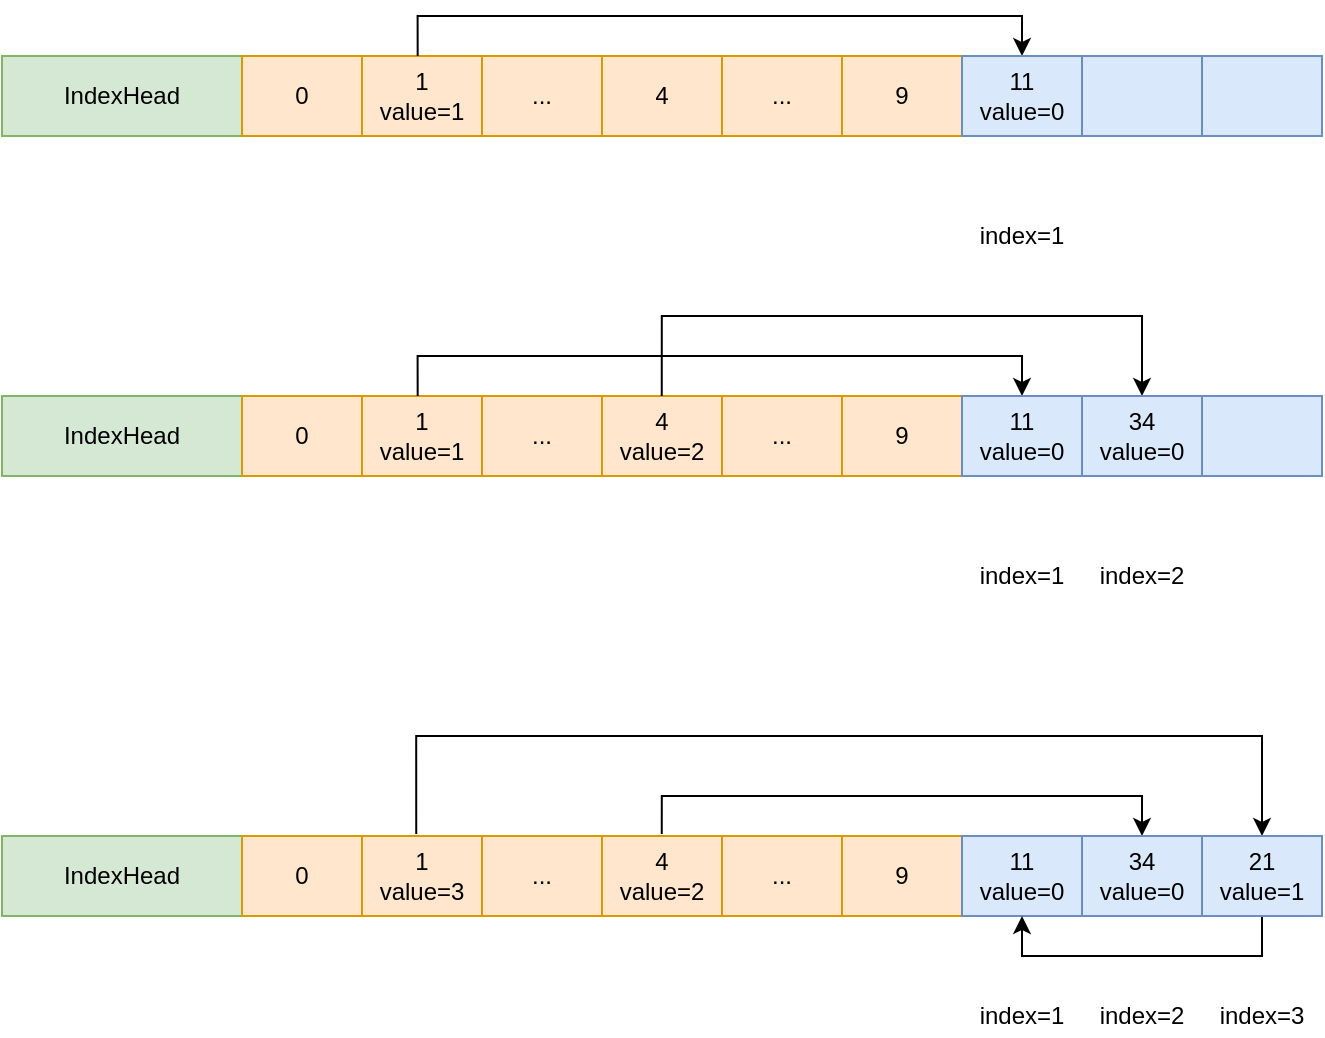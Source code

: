 <mxfile version="14.6.6" type="github">
  <diagram id="IyXbGtLOxJqc0Fvp0fRq" name="Page-1">
    <mxGraphModel dx="1773" dy="536" grid="1" gridSize="10" guides="1" tooltips="1" connect="1" arrows="1" fold="1" page="1" pageScale="1" pageWidth="827" pageHeight="1169" math="0" shadow="0">
      <root>
        <mxCell id="0" />
        <mxCell id="1" parent="0" />
        <mxCell id="7pgBq9qDwBBXRbjPiI7Y-23" value="IndexHead" style="rounded=0;whiteSpace=wrap;html=1;fillColor=#d5e8d4;strokeColor=#82b366;" parent="1" vertex="1">
          <mxGeometry x="-50" y="460" width="120" height="40" as="geometry" />
        </mxCell>
        <mxCell id="7pgBq9qDwBBXRbjPiI7Y-28" value="" style="shape=table;html=1;whiteSpace=wrap;startSize=0;container=1;collapsible=0;childLayout=tableLayout;fillColor=#ffe6cc;strokeColor=#d79b00;" parent="1" vertex="1">
          <mxGeometry x="70" y="460" width="360" height="40" as="geometry" />
        </mxCell>
        <mxCell id="7pgBq9qDwBBXRbjPiI7Y-29" value="" style="shape=partialRectangle;html=1;whiteSpace=wrap;collapsible=0;dropTarget=0;pointerEvents=0;fillColor=none;top=0;left=0;bottom=0;right=0;points=[[0,0.5],[1,0.5]];portConstraint=eastwest;" parent="7pgBq9qDwBBXRbjPiI7Y-28" vertex="1">
          <mxGeometry width="360" height="40" as="geometry" />
        </mxCell>
        <mxCell id="7pgBq9qDwBBXRbjPiI7Y-62" value="0" style="shape=partialRectangle;html=1;whiteSpace=wrap;connectable=0;fillColor=none;top=0;left=0;bottom=0;right=0;overflow=hidden;" parent="7pgBq9qDwBBXRbjPiI7Y-29" vertex="1">
          <mxGeometry width="60" height="40" as="geometry" />
        </mxCell>
        <mxCell id="7pgBq9qDwBBXRbjPiI7Y-59" value="1&lt;br&gt;value=3" style="shape=partialRectangle;html=1;whiteSpace=wrap;connectable=0;fillColor=none;top=0;left=0;bottom=0;right=0;overflow=hidden;" parent="7pgBq9qDwBBXRbjPiI7Y-29" vertex="1">
          <mxGeometry x="60" width="60" height="40" as="geometry" />
        </mxCell>
        <mxCell id="7pgBq9qDwBBXRbjPiI7Y-53" value="..." style="shape=partialRectangle;html=1;whiteSpace=wrap;connectable=0;fillColor=none;top=0;left=0;bottom=0;right=0;overflow=hidden;" parent="7pgBq9qDwBBXRbjPiI7Y-29" vertex="1">
          <mxGeometry x="120" width="60" height="40" as="geometry" />
        </mxCell>
        <mxCell id="7pgBq9qDwBBXRbjPiI7Y-50" value="4&lt;br&gt;value=2" style="shape=partialRectangle;html=1;whiteSpace=wrap;connectable=0;fillColor=none;top=0;left=0;bottom=0;right=0;overflow=hidden;" parent="7pgBq9qDwBBXRbjPiI7Y-29" vertex="1">
          <mxGeometry x="180" width="60" height="40" as="geometry" />
        </mxCell>
        <mxCell id="7pgBq9qDwBBXRbjPiI7Y-47" value="..." style="shape=partialRectangle;html=1;whiteSpace=wrap;connectable=0;fillColor=none;top=0;left=0;bottom=0;right=0;overflow=hidden;" parent="7pgBq9qDwBBXRbjPiI7Y-29" vertex="1">
          <mxGeometry x="240" width="60" height="40" as="geometry" />
        </mxCell>
        <mxCell id="7pgBq9qDwBBXRbjPiI7Y-31" value="9" style="shape=partialRectangle;html=1;whiteSpace=wrap;connectable=0;fillColor=none;top=0;left=0;bottom=0;right=0;overflow=hidden;" parent="7pgBq9qDwBBXRbjPiI7Y-29" vertex="1">
          <mxGeometry x="300" width="60" height="40" as="geometry" />
        </mxCell>
        <mxCell id="7pgBq9qDwBBXRbjPiI7Y-65" value="11&lt;br&gt;value=0" style="rounded=0;whiteSpace=wrap;html=1;fillColor=#dae8fc;strokeColor=#6c8ebf;" parent="1" vertex="1">
          <mxGeometry x="430" y="460" width="60" height="40" as="geometry" />
        </mxCell>
        <mxCell id="7pgBq9qDwBBXRbjPiI7Y-83" style="edgeStyle=orthogonalEdgeStyle;rounded=0;orthogonalLoop=1;jettySize=auto;html=1;exitX=0.5;exitY=0;exitDx=0;exitDy=0;entryX=0.242;entryY=-0.025;entryDx=0;entryDy=0;entryPerimeter=0;startArrow=classic;startFill=1;endArrow=none;endFill=0;" parent="1" source="7pgBq9qDwBBXRbjPiI7Y-67" target="7pgBq9qDwBBXRbjPiI7Y-29" edge="1">
          <mxGeometry relative="1" as="geometry">
            <Array as="points">
              <mxPoint x="580" y="410" />
              <mxPoint x="157" y="410" />
            </Array>
          </mxGeometry>
        </mxCell>
        <mxCell id="7pgBq9qDwBBXRbjPiI7Y-84" style="edgeStyle=orthogonalEdgeStyle;rounded=0;orthogonalLoop=1;jettySize=auto;html=1;exitX=0.5;exitY=1;exitDx=0;exitDy=0;entryX=0.5;entryY=1;entryDx=0;entryDy=0;startArrow=none;startFill=0;endArrow=classic;endFill=1;" parent="1" source="7pgBq9qDwBBXRbjPiI7Y-67" target="7pgBq9qDwBBXRbjPiI7Y-65" edge="1">
          <mxGeometry relative="1" as="geometry" />
        </mxCell>
        <mxCell id="7pgBq9qDwBBXRbjPiI7Y-67" value="21&lt;br&gt;value=1" style="rounded=0;whiteSpace=wrap;html=1;fillColor=#dae8fc;strokeColor=#6c8ebf;" parent="1" vertex="1">
          <mxGeometry x="550" y="460" width="60" height="40" as="geometry" />
        </mxCell>
        <mxCell id="7pgBq9qDwBBXRbjPiI7Y-85" style="edgeStyle=orthogonalEdgeStyle;rounded=0;orthogonalLoop=1;jettySize=auto;html=1;exitX=0.5;exitY=0;exitDx=0;exitDy=0;entryX=0.583;entryY=-0.025;entryDx=0;entryDy=0;entryPerimeter=0;startArrow=classic;startFill=1;endArrow=none;endFill=0;" parent="1" source="7pgBq9qDwBBXRbjPiI7Y-69" target="7pgBq9qDwBBXRbjPiI7Y-29" edge="1">
          <mxGeometry relative="1" as="geometry" />
        </mxCell>
        <mxCell id="7pgBq9qDwBBXRbjPiI7Y-69" value="34&lt;br&gt;value=0" style="rounded=0;whiteSpace=wrap;html=1;fillColor=#dae8fc;strokeColor=#6c8ebf;" parent="1" vertex="1">
          <mxGeometry x="490" y="460" width="60" height="40" as="geometry" />
        </mxCell>
        <mxCell id="7pgBq9qDwBBXRbjPiI7Y-80" value="index=1" style="text;html=1;strokeColor=none;fillColor=none;align=center;verticalAlign=middle;whiteSpace=wrap;rounded=0;" parent="1" vertex="1">
          <mxGeometry x="440" y="540" width="40" height="20" as="geometry" />
        </mxCell>
        <mxCell id="7pgBq9qDwBBXRbjPiI7Y-81" value="index=2" style="text;html=1;strokeColor=none;fillColor=none;align=center;verticalAlign=middle;whiteSpace=wrap;rounded=0;" parent="1" vertex="1">
          <mxGeometry x="500" y="540" width="40" height="20" as="geometry" />
        </mxCell>
        <mxCell id="7pgBq9qDwBBXRbjPiI7Y-82" value="index=3" style="text;html=1;strokeColor=none;fillColor=none;align=center;verticalAlign=middle;whiteSpace=wrap;rounded=0;" parent="1" vertex="1">
          <mxGeometry x="560" y="540" width="40" height="20" as="geometry" />
        </mxCell>
        <mxCell id="IMbzZPyRSBKScdet-RZA-1" value="IndexHead" style="rounded=0;whiteSpace=wrap;html=1;fillColor=#d5e8d4;strokeColor=#82b366;" vertex="1" parent="1">
          <mxGeometry x="-50" y="70" width="120" height="40" as="geometry" />
        </mxCell>
        <mxCell id="IMbzZPyRSBKScdet-RZA-2" value="" style="shape=table;html=1;whiteSpace=wrap;startSize=0;container=1;collapsible=0;childLayout=tableLayout;fillColor=#ffe6cc;strokeColor=#d79b00;" vertex="1" parent="1">
          <mxGeometry x="70" y="70" width="360" height="40" as="geometry" />
        </mxCell>
        <mxCell id="IMbzZPyRSBKScdet-RZA-3" value="" style="shape=partialRectangle;html=1;whiteSpace=wrap;collapsible=0;dropTarget=0;pointerEvents=0;fillColor=none;top=0;left=0;bottom=0;right=0;points=[[0,0.5],[1,0.5]];portConstraint=eastwest;" vertex="1" parent="IMbzZPyRSBKScdet-RZA-2">
          <mxGeometry width="360" height="40" as="geometry" />
        </mxCell>
        <mxCell id="IMbzZPyRSBKScdet-RZA-4" value="0" style="shape=partialRectangle;html=1;whiteSpace=wrap;connectable=0;fillColor=none;top=0;left=0;bottom=0;right=0;overflow=hidden;" vertex="1" parent="IMbzZPyRSBKScdet-RZA-3">
          <mxGeometry width="60" height="40" as="geometry" />
        </mxCell>
        <mxCell id="IMbzZPyRSBKScdet-RZA-5" value="1&lt;br&gt;value=1" style="shape=partialRectangle;html=1;whiteSpace=wrap;connectable=0;fillColor=none;top=0;left=0;bottom=0;right=0;overflow=hidden;" vertex="1" parent="IMbzZPyRSBKScdet-RZA-3">
          <mxGeometry x="60" width="60" height="40" as="geometry" />
        </mxCell>
        <mxCell id="IMbzZPyRSBKScdet-RZA-6" value="..." style="shape=partialRectangle;html=1;whiteSpace=wrap;connectable=0;fillColor=none;top=0;left=0;bottom=0;right=0;overflow=hidden;" vertex="1" parent="IMbzZPyRSBKScdet-RZA-3">
          <mxGeometry x="120" width="60" height="40" as="geometry" />
        </mxCell>
        <mxCell id="IMbzZPyRSBKScdet-RZA-7" value="4" style="shape=partialRectangle;html=1;whiteSpace=wrap;connectable=0;fillColor=none;top=0;left=0;bottom=0;right=0;overflow=hidden;" vertex="1" parent="IMbzZPyRSBKScdet-RZA-3">
          <mxGeometry x="180" width="60" height="40" as="geometry" />
        </mxCell>
        <mxCell id="IMbzZPyRSBKScdet-RZA-8" value="..." style="shape=partialRectangle;html=1;whiteSpace=wrap;connectable=0;fillColor=none;top=0;left=0;bottom=0;right=0;overflow=hidden;" vertex="1" parent="IMbzZPyRSBKScdet-RZA-3">
          <mxGeometry x="240" width="60" height="40" as="geometry" />
        </mxCell>
        <mxCell id="IMbzZPyRSBKScdet-RZA-9" value="9" style="shape=partialRectangle;html=1;whiteSpace=wrap;connectable=0;fillColor=none;top=0;left=0;bottom=0;right=0;overflow=hidden;" vertex="1" parent="IMbzZPyRSBKScdet-RZA-3">
          <mxGeometry x="300" width="60" height="40" as="geometry" />
        </mxCell>
        <mxCell id="IMbzZPyRSBKScdet-RZA-19" style="edgeStyle=orthogonalEdgeStyle;rounded=0;orthogonalLoop=1;jettySize=auto;html=1;exitX=0.5;exitY=0;exitDx=0;exitDy=0;entryX=0.244;entryY=0;entryDx=0;entryDy=0;entryPerimeter=0;startArrow=classic;startFill=1;endArrow=none;endFill=0;" edge="1" parent="1" source="IMbzZPyRSBKScdet-RZA-10" target="IMbzZPyRSBKScdet-RZA-3">
          <mxGeometry relative="1" as="geometry" />
        </mxCell>
        <mxCell id="IMbzZPyRSBKScdet-RZA-10" value="11&lt;br&gt;value=0" style="rounded=0;whiteSpace=wrap;html=1;fillColor=#dae8fc;strokeColor=#6c8ebf;" vertex="1" parent="1">
          <mxGeometry x="430" y="70" width="60" height="40" as="geometry" />
        </mxCell>
        <mxCell id="IMbzZPyRSBKScdet-RZA-13" value="" style="rounded=0;whiteSpace=wrap;html=1;fillColor=#dae8fc;strokeColor=#6c8ebf;" vertex="1" parent="1">
          <mxGeometry x="550" y="70" width="60" height="40" as="geometry" />
        </mxCell>
        <mxCell id="IMbzZPyRSBKScdet-RZA-15" value="" style="rounded=0;whiteSpace=wrap;html=1;fillColor=#dae8fc;strokeColor=#6c8ebf;" vertex="1" parent="1">
          <mxGeometry x="490" y="70" width="60" height="40" as="geometry" />
        </mxCell>
        <mxCell id="IMbzZPyRSBKScdet-RZA-16" value="index=1" style="text;html=1;strokeColor=none;fillColor=none;align=center;verticalAlign=middle;whiteSpace=wrap;rounded=0;" vertex="1" parent="1">
          <mxGeometry x="440" y="150" width="40" height="20" as="geometry" />
        </mxCell>
        <mxCell id="IMbzZPyRSBKScdet-RZA-20" value="IndexHead" style="rounded=0;whiteSpace=wrap;html=1;fillColor=#d5e8d4;strokeColor=#82b366;" vertex="1" parent="1">
          <mxGeometry x="-50" y="240" width="120" height="40" as="geometry" />
        </mxCell>
        <mxCell id="IMbzZPyRSBKScdet-RZA-21" value="" style="shape=table;html=1;whiteSpace=wrap;startSize=0;container=1;collapsible=0;childLayout=tableLayout;fillColor=#ffe6cc;strokeColor=#d79b00;" vertex="1" parent="1">
          <mxGeometry x="70" y="240" width="360" height="40" as="geometry" />
        </mxCell>
        <mxCell id="IMbzZPyRSBKScdet-RZA-22" value="" style="shape=partialRectangle;html=1;whiteSpace=wrap;collapsible=0;dropTarget=0;pointerEvents=0;fillColor=none;top=0;left=0;bottom=0;right=0;points=[[0,0.5],[1,0.5]];portConstraint=eastwest;" vertex="1" parent="IMbzZPyRSBKScdet-RZA-21">
          <mxGeometry width="360" height="40" as="geometry" />
        </mxCell>
        <mxCell id="IMbzZPyRSBKScdet-RZA-23" value="0" style="shape=partialRectangle;html=1;whiteSpace=wrap;connectable=0;fillColor=none;top=0;left=0;bottom=0;right=0;overflow=hidden;" vertex="1" parent="IMbzZPyRSBKScdet-RZA-22">
          <mxGeometry width="60" height="40" as="geometry" />
        </mxCell>
        <mxCell id="IMbzZPyRSBKScdet-RZA-24" value="1&lt;br&gt;value=1" style="shape=partialRectangle;html=1;whiteSpace=wrap;connectable=0;fillColor=none;top=0;left=0;bottom=0;right=0;overflow=hidden;" vertex="1" parent="IMbzZPyRSBKScdet-RZA-22">
          <mxGeometry x="60" width="60" height="40" as="geometry" />
        </mxCell>
        <mxCell id="IMbzZPyRSBKScdet-RZA-25" value="..." style="shape=partialRectangle;html=1;whiteSpace=wrap;connectable=0;fillColor=none;top=0;left=0;bottom=0;right=0;overflow=hidden;" vertex="1" parent="IMbzZPyRSBKScdet-RZA-22">
          <mxGeometry x="120" width="60" height="40" as="geometry" />
        </mxCell>
        <mxCell id="IMbzZPyRSBKScdet-RZA-26" value="4&lt;br&gt;value=2" style="shape=partialRectangle;html=1;whiteSpace=wrap;connectable=0;fillColor=none;top=0;left=0;bottom=0;right=0;overflow=hidden;" vertex="1" parent="IMbzZPyRSBKScdet-RZA-22">
          <mxGeometry x="180" width="60" height="40" as="geometry" />
        </mxCell>
        <mxCell id="IMbzZPyRSBKScdet-RZA-27" value="..." style="shape=partialRectangle;html=1;whiteSpace=wrap;connectable=0;fillColor=none;top=0;left=0;bottom=0;right=0;overflow=hidden;" vertex="1" parent="IMbzZPyRSBKScdet-RZA-22">
          <mxGeometry x="240" width="60" height="40" as="geometry" />
        </mxCell>
        <mxCell id="IMbzZPyRSBKScdet-RZA-28" value="9" style="shape=partialRectangle;html=1;whiteSpace=wrap;connectable=0;fillColor=none;top=0;left=0;bottom=0;right=0;overflow=hidden;" vertex="1" parent="IMbzZPyRSBKScdet-RZA-22">
          <mxGeometry x="300" width="60" height="40" as="geometry" />
        </mxCell>
        <mxCell id="IMbzZPyRSBKScdet-RZA-29" style="edgeStyle=orthogonalEdgeStyle;rounded=0;orthogonalLoop=1;jettySize=auto;html=1;exitX=0.5;exitY=0;exitDx=0;exitDy=0;entryX=0.244;entryY=0;entryDx=0;entryDy=0;entryPerimeter=0;startArrow=classic;startFill=1;endArrow=none;endFill=0;" edge="1" parent="1" source="IMbzZPyRSBKScdet-RZA-30" target="IMbzZPyRSBKScdet-RZA-22">
          <mxGeometry relative="1" as="geometry" />
        </mxCell>
        <mxCell id="IMbzZPyRSBKScdet-RZA-30" value="11&lt;br&gt;value=0" style="rounded=0;whiteSpace=wrap;html=1;fillColor=#dae8fc;strokeColor=#6c8ebf;" vertex="1" parent="1">
          <mxGeometry x="430" y="240" width="60" height="40" as="geometry" />
        </mxCell>
        <mxCell id="IMbzZPyRSBKScdet-RZA-31" value="" style="rounded=0;whiteSpace=wrap;html=1;fillColor=#dae8fc;strokeColor=#6c8ebf;" vertex="1" parent="1">
          <mxGeometry x="550" y="240" width="60" height="40" as="geometry" />
        </mxCell>
        <mxCell id="IMbzZPyRSBKScdet-RZA-35" style="edgeStyle=orthogonalEdgeStyle;rounded=0;orthogonalLoop=1;jettySize=auto;html=1;exitX=0.5;exitY=0;exitDx=0;exitDy=0;entryX=0.583;entryY=0;entryDx=0;entryDy=0;entryPerimeter=0;startArrow=classic;startFill=1;endArrow=none;endFill=0;" edge="1" parent="1" source="IMbzZPyRSBKScdet-RZA-32" target="IMbzZPyRSBKScdet-RZA-22">
          <mxGeometry relative="1" as="geometry">
            <Array as="points">
              <mxPoint x="520" y="200" />
              <mxPoint x="280" y="200" />
            </Array>
          </mxGeometry>
        </mxCell>
        <mxCell id="IMbzZPyRSBKScdet-RZA-32" value="34&lt;br&gt;value=0" style="rounded=0;whiteSpace=wrap;html=1;fillColor=#dae8fc;strokeColor=#6c8ebf;" vertex="1" parent="1">
          <mxGeometry x="490" y="240" width="60" height="40" as="geometry" />
        </mxCell>
        <mxCell id="IMbzZPyRSBKScdet-RZA-33" value="index=1" style="text;html=1;strokeColor=none;fillColor=none;align=center;verticalAlign=middle;whiteSpace=wrap;rounded=0;" vertex="1" parent="1">
          <mxGeometry x="440" y="320" width="40" height="20" as="geometry" />
        </mxCell>
        <mxCell id="IMbzZPyRSBKScdet-RZA-34" value="index=2" style="text;html=1;strokeColor=none;fillColor=none;align=center;verticalAlign=middle;whiteSpace=wrap;rounded=0;" vertex="1" parent="1">
          <mxGeometry x="500" y="320" width="40" height="20" as="geometry" />
        </mxCell>
      </root>
    </mxGraphModel>
  </diagram>
</mxfile>
